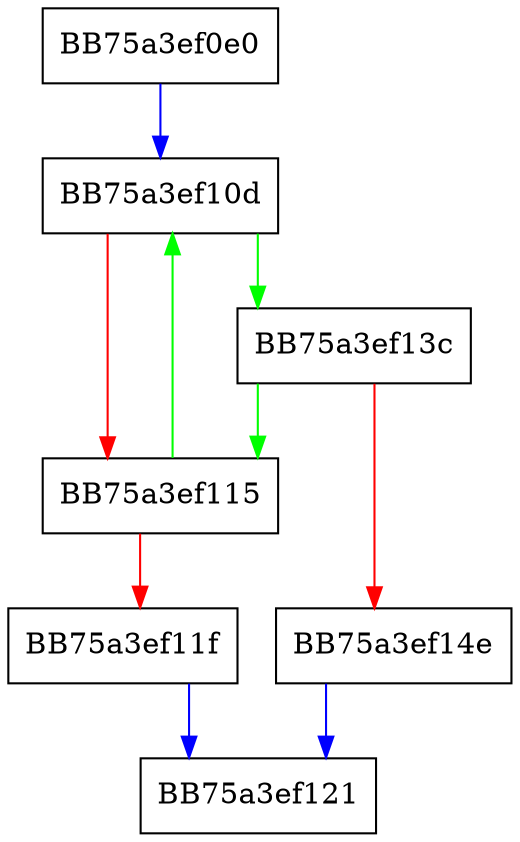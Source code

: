 digraph call_scan_method {
  node [shape="box"];
  graph [splines=ortho];
  BB75a3ef0e0 -> BB75a3ef10d [color="blue"];
  BB75a3ef10d -> BB75a3ef13c [color="green"];
  BB75a3ef10d -> BB75a3ef115 [color="red"];
  BB75a3ef115 -> BB75a3ef10d [color="green"];
  BB75a3ef115 -> BB75a3ef11f [color="red"];
  BB75a3ef11f -> BB75a3ef121 [color="blue"];
  BB75a3ef13c -> BB75a3ef115 [color="green"];
  BB75a3ef13c -> BB75a3ef14e [color="red"];
  BB75a3ef14e -> BB75a3ef121 [color="blue"];
}